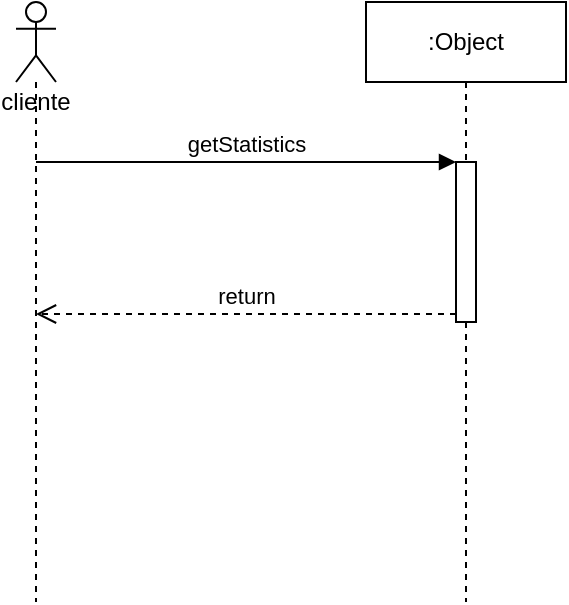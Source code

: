<mxfile>
    <diagram id="tn8AenZ7anBOsXq4h4NX" name="Page-1">
        <mxGraphModel dx="786" dy="461" grid="1" gridSize="10" guides="1" tooltips="1" connect="1" arrows="1" fold="1" page="1" pageScale="1" pageWidth="827" pageHeight="1169" math="0" shadow="0">
            <root>
                <mxCell id="0"/>
                <mxCell id="1" parent="0"/>
                <mxCell id="2" value=":Object" style="shape=umlLifeline;perimeter=lifelinePerimeter;whiteSpace=wrap;html=1;container=1;collapsible=0;recursiveResize=0;outlineConnect=0;" vertex="1" parent="1">
                    <mxGeometry x="245" y="40" width="100" height="300" as="geometry"/>
                </mxCell>
                <mxCell id="3" value="cliente" style="shape=umlLifeline;participant=umlActor;perimeter=lifelinePerimeter;whiteSpace=wrap;html=1;container=1;collapsible=0;recursiveResize=0;verticalAlign=top;spacingTop=36;outlineConnect=0;" vertex="1" parent="1">
                    <mxGeometry x="70" y="40" width="20" height="300" as="geometry"/>
                </mxCell>
                <mxCell id="4" value="" style="html=1;points=[];perimeter=orthogonalPerimeter;" vertex="1" parent="1">
                    <mxGeometry x="290" y="120" width="10" height="80" as="geometry"/>
                </mxCell>
                <mxCell id="5" value="getStatistics" style="html=1;verticalAlign=bottom;endArrow=block;entryX=0;entryY=0;" edge="1" target="4" parent="1" source="3">
                    <mxGeometry relative="1" as="geometry">
                        <mxPoint x="90" y="120" as="sourcePoint"/>
                    </mxGeometry>
                </mxCell>
                <mxCell id="6" value="return" style="html=1;verticalAlign=bottom;endArrow=open;dashed=1;endSize=8;exitX=0;exitY=0.95;" edge="1" source="4" parent="1" target="3">
                    <mxGeometry relative="1" as="geometry">
                        <mxPoint x="100" y="196" as="targetPoint"/>
                    </mxGeometry>
                </mxCell>
            </root>
        </mxGraphModel>
    </diagram>
</mxfile>